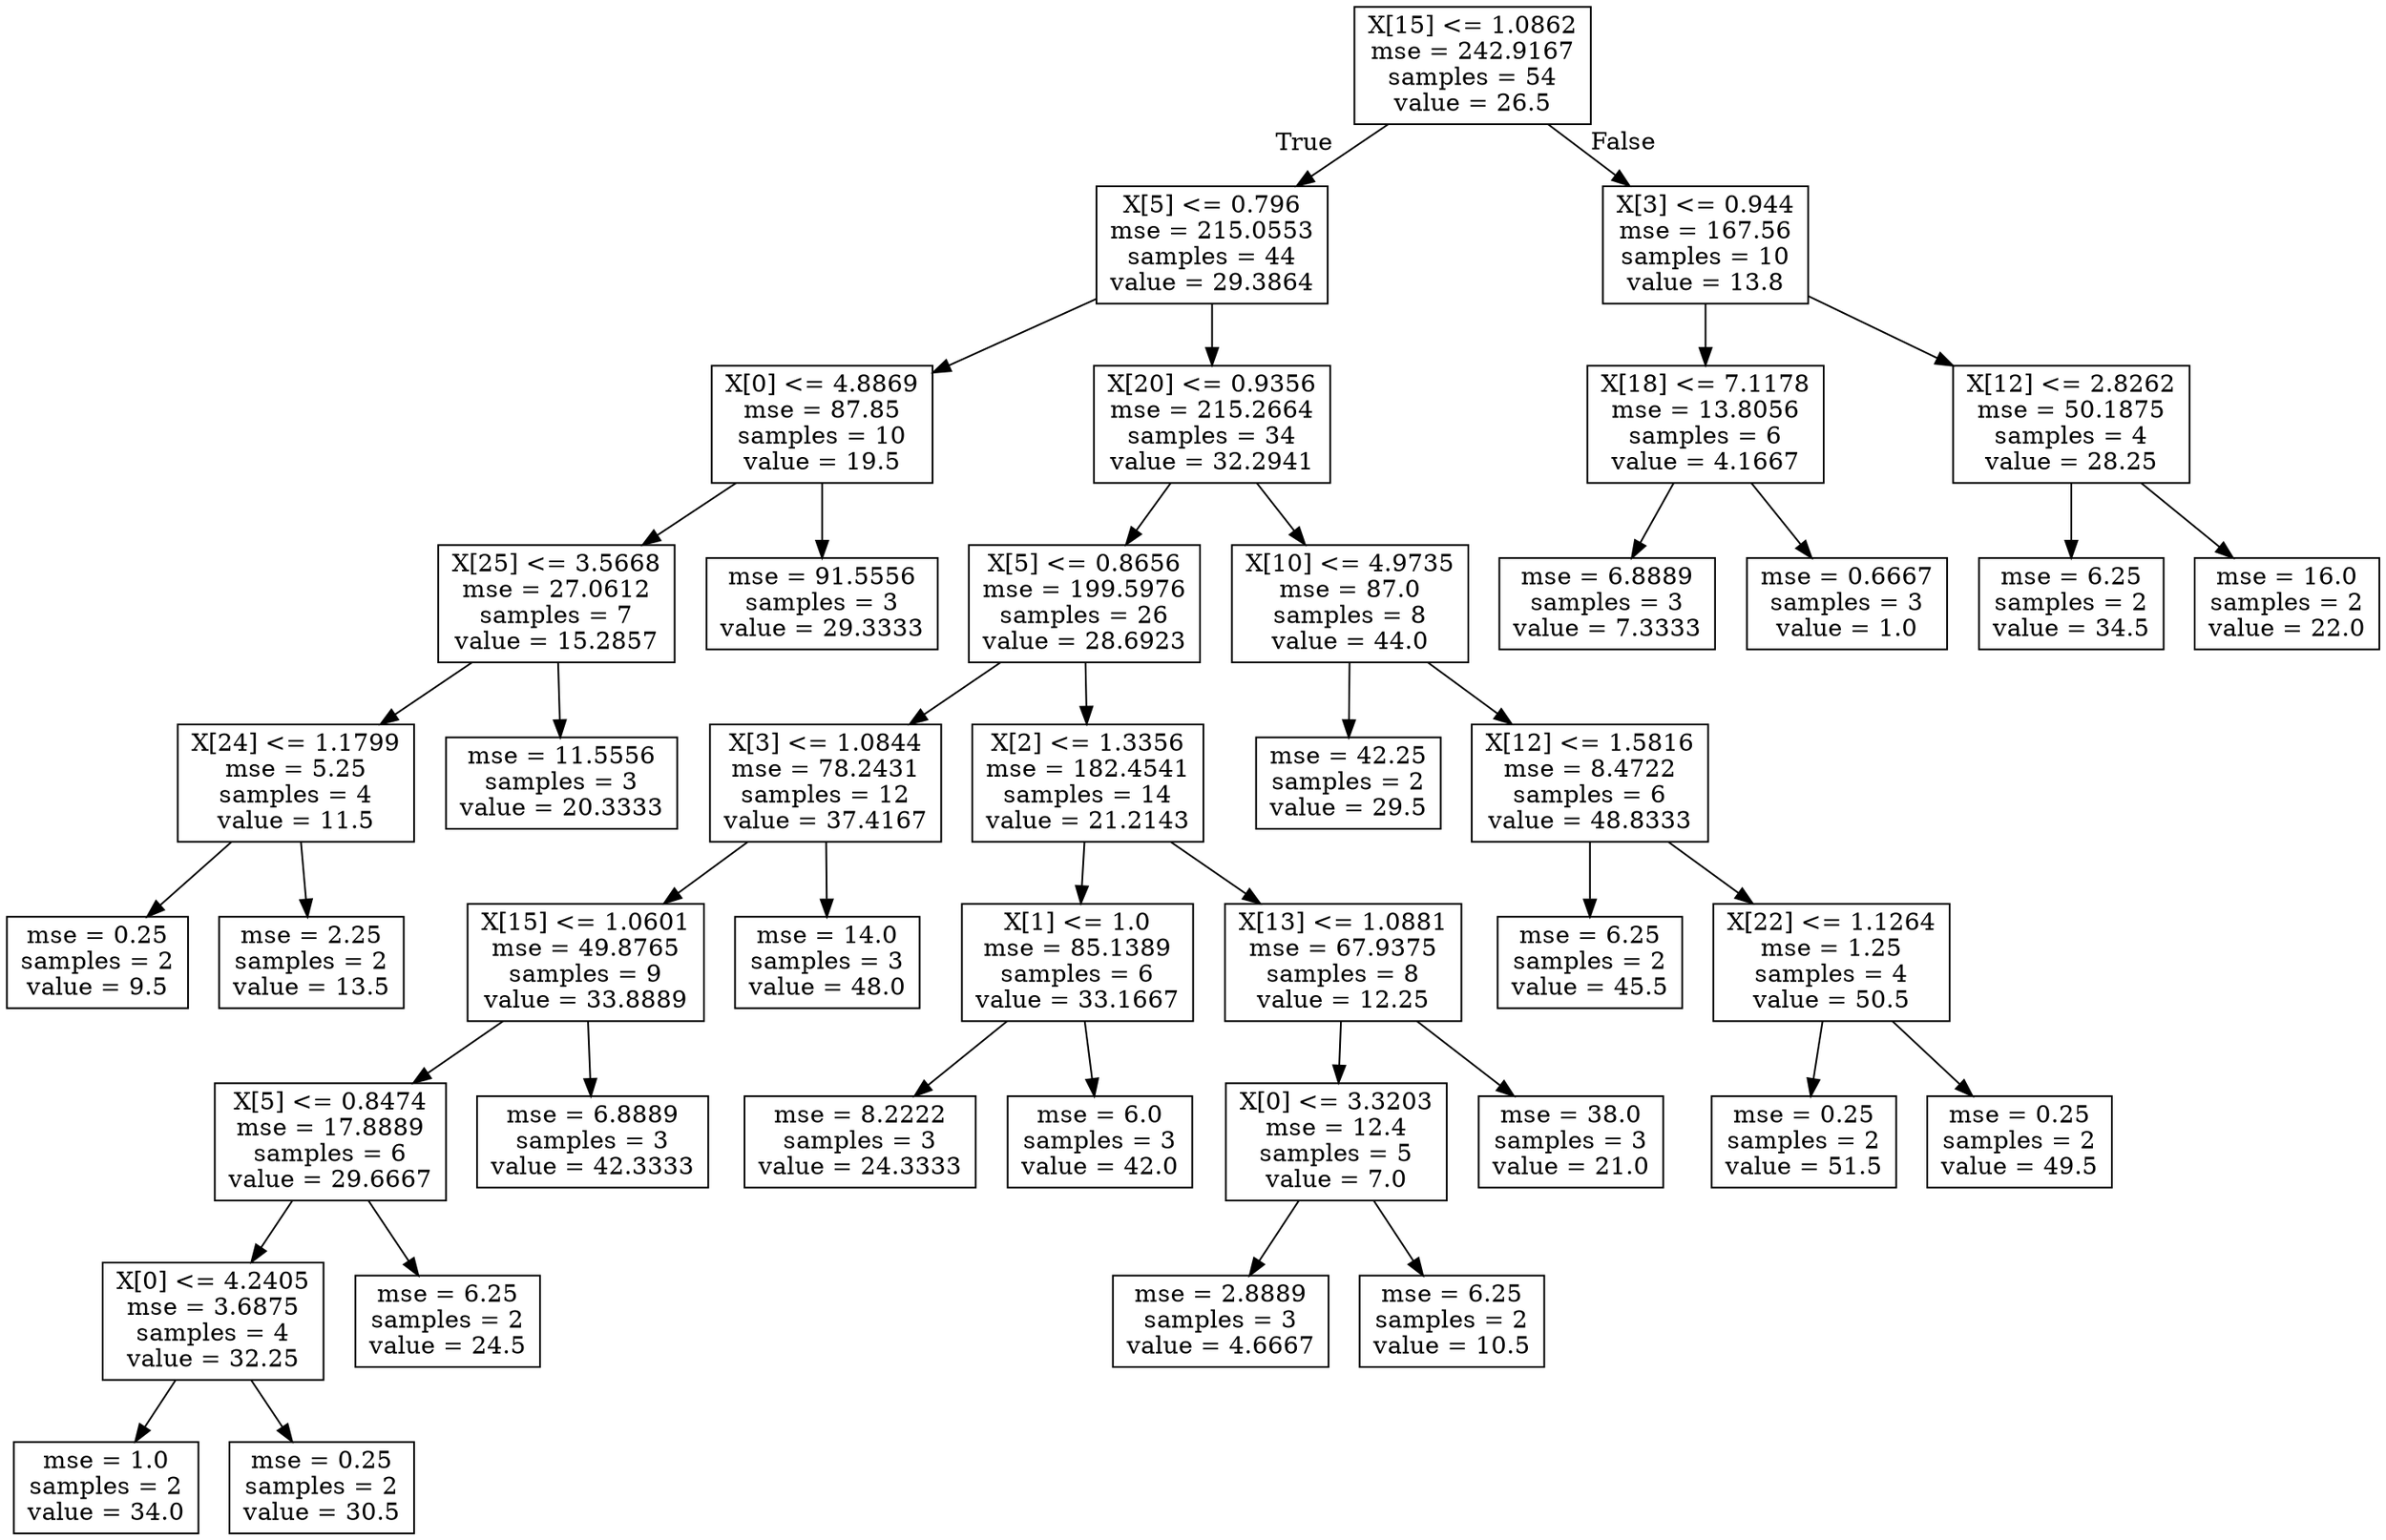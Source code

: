 digraph Tree {
node [shape=box] ;
0 [label="X[15] <= 1.0862\nmse = 242.9167\nsamples = 54\nvalue = 26.5"] ;
1 [label="X[5] <= 0.796\nmse = 215.0553\nsamples = 44\nvalue = 29.3864"] ;
0 -> 1 [labeldistance=2.5, labelangle=45, headlabel="True"] ;
2 [label="X[0] <= 4.8869\nmse = 87.85\nsamples = 10\nvalue = 19.5"] ;
1 -> 2 ;
3 [label="X[25] <= 3.5668\nmse = 27.0612\nsamples = 7\nvalue = 15.2857"] ;
2 -> 3 ;
4 [label="X[24] <= 1.1799\nmse = 5.25\nsamples = 4\nvalue = 11.5"] ;
3 -> 4 ;
5 [label="mse = 0.25\nsamples = 2\nvalue = 9.5"] ;
4 -> 5 ;
6 [label="mse = 2.25\nsamples = 2\nvalue = 13.5"] ;
4 -> 6 ;
7 [label="mse = 11.5556\nsamples = 3\nvalue = 20.3333"] ;
3 -> 7 ;
8 [label="mse = 91.5556\nsamples = 3\nvalue = 29.3333"] ;
2 -> 8 ;
9 [label="X[20] <= 0.9356\nmse = 215.2664\nsamples = 34\nvalue = 32.2941"] ;
1 -> 9 ;
10 [label="X[5] <= 0.8656\nmse = 199.5976\nsamples = 26\nvalue = 28.6923"] ;
9 -> 10 ;
11 [label="X[3] <= 1.0844\nmse = 78.2431\nsamples = 12\nvalue = 37.4167"] ;
10 -> 11 ;
12 [label="X[15] <= 1.0601\nmse = 49.8765\nsamples = 9\nvalue = 33.8889"] ;
11 -> 12 ;
13 [label="X[5] <= 0.8474\nmse = 17.8889\nsamples = 6\nvalue = 29.6667"] ;
12 -> 13 ;
14 [label="X[0] <= 4.2405\nmse = 3.6875\nsamples = 4\nvalue = 32.25"] ;
13 -> 14 ;
15 [label="mse = 1.0\nsamples = 2\nvalue = 34.0"] ;
14 -> 15 ;
16 [label="mse = 0.25\nsamples = 2\nvalue = 30.5"] ;
14 -> 16 ;
17 [label="mse = 6.25\nsamples = 2\nvalue = 24.5"] ;
13 -> 17 ;
18 [label="mse = 6.8889\nsamples = 3\nvalue = 42.3333"] ;
12 -> 18 ;
19 [label="mse = 14.0\nsamples = 3\nvalue = 48.0"] ;
11 -> 19 ;
20 [label="X[2] <= 1.3356\nmse = 182.4541\nsamples = 14\nvalue = 21.2143"] ;
10 -> 20 ;
21 [label="X[1] <= 1.0\nmse = 85.1389\nsamples = 6\nvalue = 33.1667"] ;
20 -> 21 ;
22 [label="mse = 8.2222\nsamples = 3\nvalue = 24.3333"] ;
21 -> 22 ;
23 [label="mse = 6.0\nsamples = 3\nvalue = 42.0"] ;
21 -> 23 ;
24 [label="X[13] <= 1.0881\nmse = 67.9375\nsamples = 8\nvalue = 12.25"] ;
20 -> 24 ;
25 [label="X[0] <= 3.3203\nmse = 12.4\nsamples = 5\nvalue = 7.0"] ;
24 -> 25 ;
26 [label="mse = 2.8889\nsamples = 3\nvalue = 4.6667"] ;
25 -> 26 ;
27 [label="mse = 6.25\nsamples = 2\nvalue = 10.5"] ;
25 -> 27 ;
28 [label="mse = 38.0\nsamples = 3\nvalue = 21.0"] ;
24 -> 28 ;
29 [label="X[10] <= 4.9735\nmse = 87.0\nsamples = 8\nvalue = 44.0"] ;
9 -> 29 ;
30 [label="mse = 42.25\nsamples = 2\nvalue = 29.5"] ;
29 -> 30 ;
31 [label="X[12] <= 1.5816\nmse = 8.4722\nsamples = 6\nvalue = 48.8333"] ;
29 -> 31 ;
32 [label="mse = 6.25\nsamples = 2\nvalue = 45.5"] ;
31 -> 32 ;
33 [label="X[22] <= 1.1264\nmse = 1.25\nsamples = 4\nvalue = 50.5"] ;
31 -> 33 ;
34 [label="mse = 0.25\nsamples = 2\nvalue = 51.5"] ;
33 -> 34 ;
35 [label="mse = 0.25\nsamples = 2\nvalue = 49.5"] ;
33 -> 35 ;
36 [label="X[3] <= 0.944\nmse = 167.56\nsamples = 10\nvalue = 13.8"] ;
0 -> 36 [labeldistance=2.5, labelangle=-45, headlabel="False"] ;
37 [label="X[18] <= 7.1178\nmse = 13.8056\nsamples = 6\nvalue = 4.1667"] ;
36 -> 37 ;
38 [label="mse = 6.8889\nsamples = 3\nvalue = 7.3333"] ;
37 -> 38 ;
39 [label="mse = 0.6667\nsamples = 3\nvalue = 1.0"] ;
37 -> 39 ;
40 [label="X[12] <= 2.8262\nmse = 50.1875\nsamples = 4\nvalue = 28.25"] ;
36 -> 40 ;
41 [label="mse = 6.25\nsamples = 2\nvalue = 34.5"] ;
40 -> 41 ;
42 [label="mse = 16.0\nsamples = 2\nvalue = 22.0"] ;
40 -> 42 ;
}
